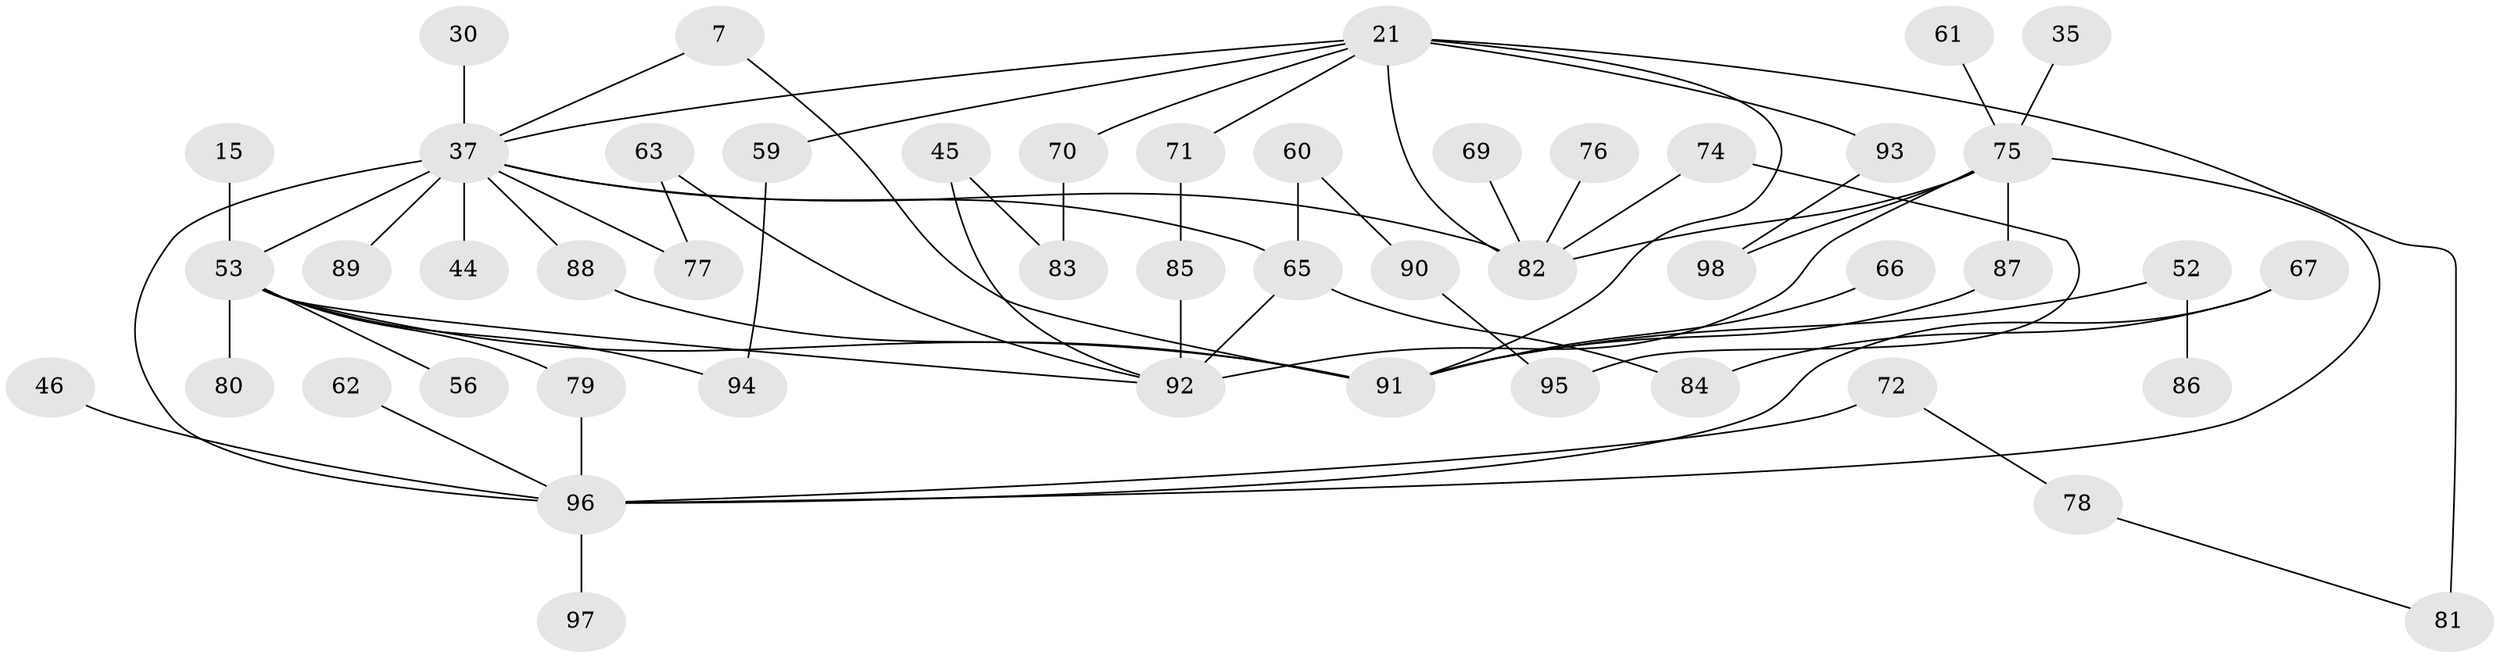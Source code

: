 // original degree distribution, {4: 0.12244897959183673, 6: 0.05102040816326531, 2: 0.41836734693877553, 3: 0.14285714285714285, 7: 0.01020408163265306, 5: 0.030612244897959183, 1: 0.22448979591836735}
// Generated by graph-tools (version 1.1) at 2025/41/03/09/25 04:41:57]
// undirected, 49 vertices, 65 edges
graph export_dot {
graph [start="1"]
  node [color=gray90,style=filled];
  7;
  15;
  21 [super="+20+4"];
  30 [super="+22"];
  35;
  37 [super="+12+6"];
  44;
  45;
  46;
  52;
  53 [super="+33"];
  56 [super="+29"];
  59;
  60;
  61;
  62;
  63;
  65 [super="+27"];
  66;
  67 [super="+54"];
  69;
  70;
  71;
  72;
  74;
  75 [super="+42+73"];
  76;
  77;
  78;
  79 [super="+58+57"];
  80;
  81;
  82 [super="+38+64"];
  83;
  84;
  85;
  86;
  87;
  88 [super="+19"];
  89 [super="+28"];
  90;
  91 [super="+26"];
  92 [super="+68+55+48"];
  93 [super="+43"];
  94;
  95;
  96 [super="+49+51+14"];
  97;
  98;
  7 -- 91;
  7 -- 37;
  15 -- 53;
  21 -- 71;
  21 -- 70;
  21 -- 91;
  21 -- 59;
  21 -- 81;
  21 -- 82 [weight=2];
  21 -- 37;
  21 -- 93;
  30 -- 37;
  35 -- 75;
  37 -- 53 [weight=3];
  37 -- 44;
  37 -- 77;
  37 -- 96 [weight=2];
  37 -- 82;
  37 -- 88;
  37 -- 65;
  37 -- 89;
  45 -- 83;
  45 -- 92;
  46 -- 96;
  52 -- 86;
  52 -- 91;
  53 -- 94;
  53 -- 79 [weight=2];
  53 -- 80;
  53 -- 91 [weight=2];
  53 -- 92;
  53 -- 56;
  59 -- 94;
  60 -- 90;
  60 -- 65;
  61 -- 75;
  62 -- 96;
  63 -- 77;
  63 -- 92;
  65 -- 84;
  65 -- 92;
  66 -- 91;
  67 -- 96;
  67 -- 84;
  69 -- 82;
  70 -- 83;
  71 -- 85;
  72 -- 78;
  72 -- 96;
  74 -- 95;
  74 -- 82;
  75 -- 82 [weight=2];
  75 -- 96 [weight=2];
  75 -- 98;
  75 -- 87;
  75 -- 92 [weight=2];
  76 -- 82;
  78 -- 81;
  79 -- 96;
  85 -- 92;
  87 -- 91;
  88 -- 91;
  90 -- 95;
  93 -- 98;
  96 -- 97;
}
